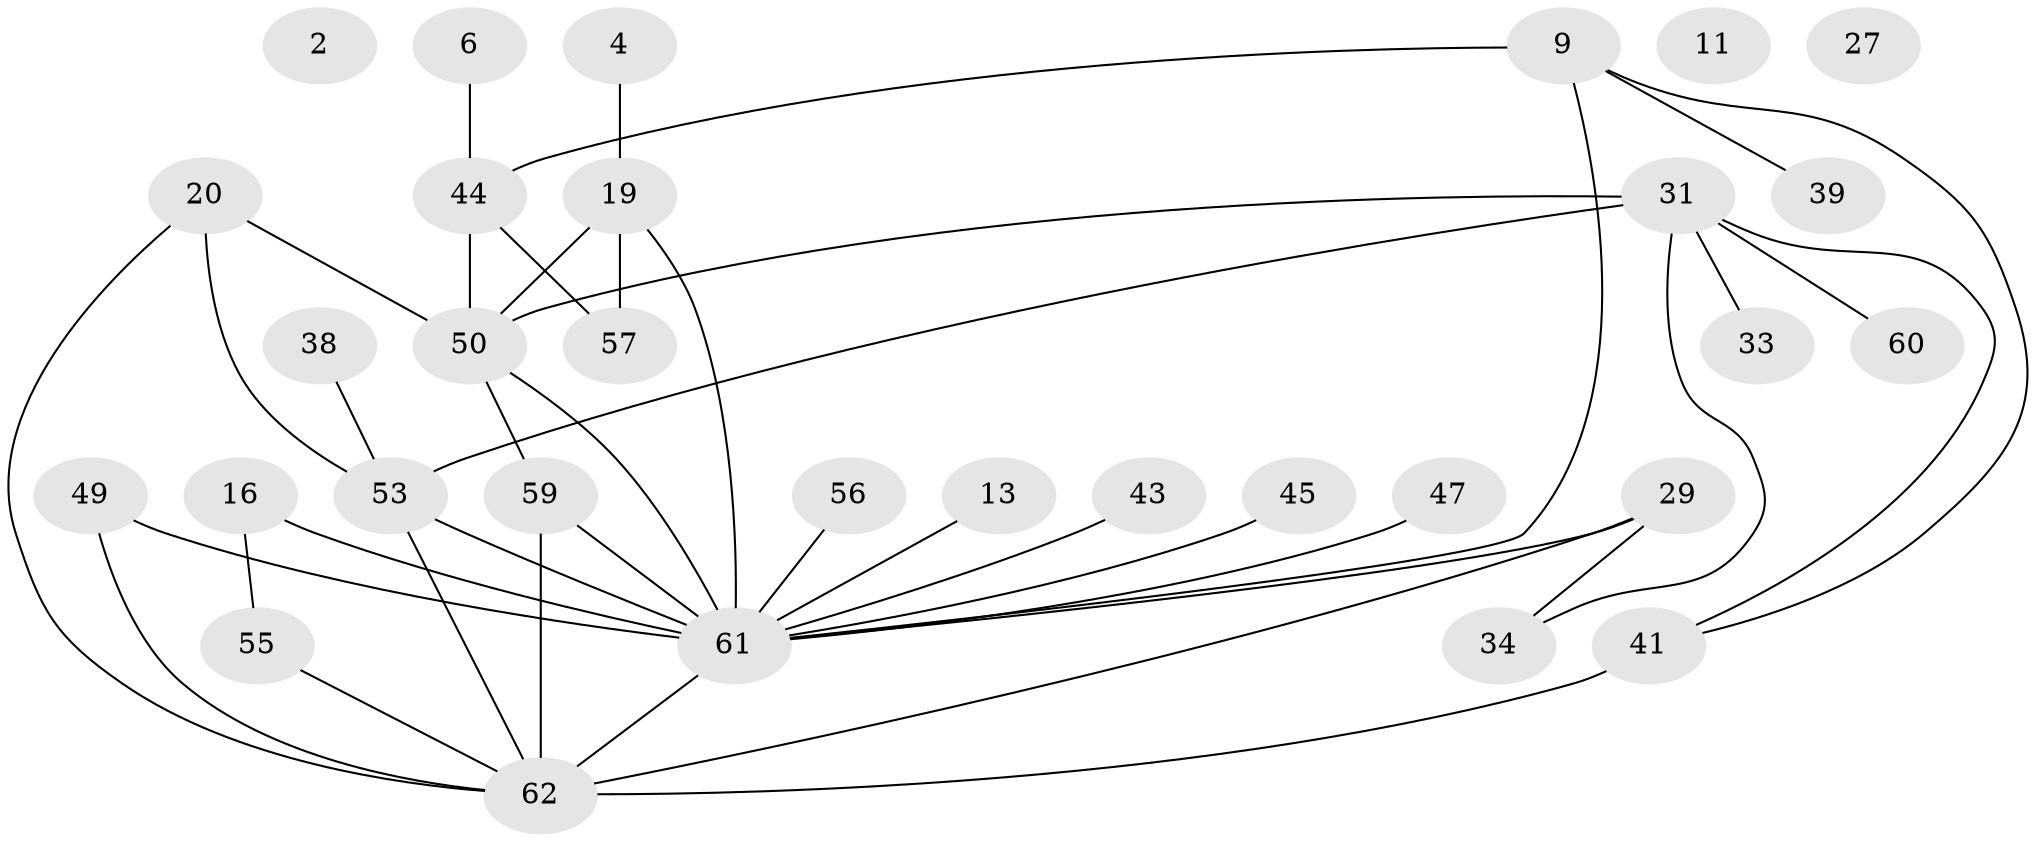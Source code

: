 // original degree distribution, {3: 0.24193548387096775, 0: 0.04838709677419355, 2: 0.16129032258064516, 1: 0.1935483870967742, 4: 0.1774193548387097, 6: 0.08064516129032258, 5: 0.08064516129032258, 8: 0.016129032258064516}
// Generated by graph-tools (version 1.1) at 2025/42/03/04/25 21:42:29]
// undirected, 31 vertices, 42 edges
graph export_dot {
graph [start="1"]
  node [color=gray90,style=filled];
  2;
  4;
  6;
  9;
  11;
  13;
  16;
  19;
  20;
  27;
  29;
  31 [super="+26+21"];
  33;
  34;
  38;
  39 [super="+36"];
  41;
  43;
  44;
  45;
  47 [super="+32"];
  49 [super="+15"];
  50 [super="+40"];
  53 [super="+24+51"];
  55;
  56;
  57;
  59 [super="+58"];
  60;
  61 [super="+54+23+52+46"];
  62 [super="+1+37+22+48"];
  4 -- 19;
  6 -- 44;
  9 -- 41;
  9 -- 44;
  9 -- 61 [weight=3];
  9 -- 39;
  13 -- 61;
  16 -- 55;
  16 -- 61 [weight=3];
  19 -- 50 [weight=2];
  19 -- 57;
  19 -- 61 [weight=2];
  20 -- 50;
  20 -- 53;
  20 -- 62;
  29 -- 34;
  29 -- 61 [weight=3];
  29 -- 62;
  31 -- 34;
  31 -- 60;
  31 -- 33;
  31 -- 50;
  31 -- 41;
  31 -- 53 [weight=2];
  38 -- 53;
  41 -- 62 [weight=4];
  43 -- 61;
  44 -- 50 [weight=2];
  44 -- 57;
  45 -- 61;
  47 -- 61;
  49 -- 61;
  49 -- 62 [weight=3];
  50 -- 59;
  50 -- 61 [weight=2];
  53 -- 61 [weight=3];
  53 -- 62;
  55 -- 62;
  56 -- 61;
  59 -- 61 [weight=2];
  59 -- 62;
  61 -- 62;
}
